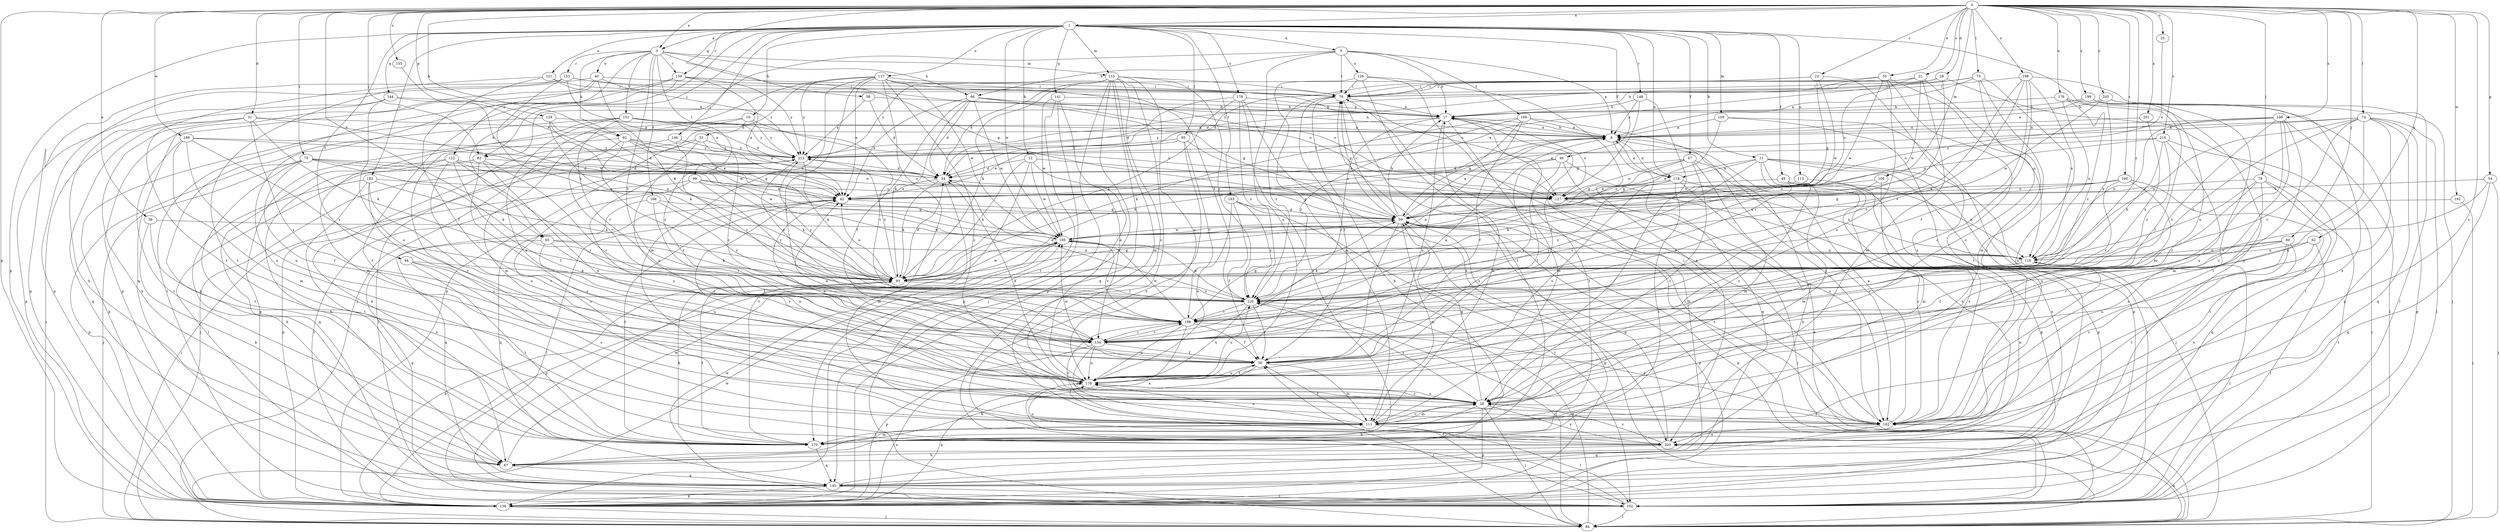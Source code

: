 strict digraph  {
0;
1;
3;
5;
8;
10;
11;
12;
17;
21;
22;
25;
26;
28;
31;
33;
34;
35;
39;
40;
42;
44;
46;
47;
48;
50;
54;
58;
59;
62;
65;
66;
67;
73;
74;
75;
76;
79;
80;
83;
84;
92;
93;
95;
99;
102;
106;
109;
110;
111;
113;
117;
118;
119;
121;
122;
126;
127;
129;
136;
141;
144;
145;
146;
148;
150;
151;
153;
154;
155;
160;
162;
163;
168;
169;
170;
176;
178;
179;
182;
188;
189;
192;
195;
196;
198;
199;
201;
203;
205;
212;
215;
220;
0 -> 1  [label=a];
0 -> 3  [label=a];
0 -> 21  [label=c];
0 -> 22  [label=c];
0 -> 25  [label=c];
0 -> 28  [label=d];
0 -> 31  [label=d];
0 -> 35  [label=e];
0 -> 39  [label=e];
0 -> 54  [label=g];
0 -> 58  [label=g];
0 -> 62  [label=h];
0 -> 65  [label=h];
0 -> 73  [label=i];
0 -> 74  [label=i];
0 -> 75  [label=i];
0 -> 79  [label=j];
0 -> 80  [label=j];
0 -> 83  [label=j];
0 -> 92  [label=k];
0 -> 106  [label=m];
0 -> 129  [label=p];
0 -> 136  [label=p];
0 -> 155  [label=s];
0 -> 160  [label=s];
0 -> 162  [label=s];
0 -> 176  [label=u];
0 -> 189  [label=w];
0 -> 192  [label=w];
0 -> 196  [label=x];
0 -> 198  [label=x];
0 -> 199  [label=x];
0 -> 201  [label=x];
0 -> 205  [label=y];
0 -> 215  [label=z];
0 -> 220  [label=z];
1 -> 3  [label=a];
1 -> 5  [label=a];
1 -> 10  [label=b];
1 -> 11  [label=b];
1 -> 12  [label=b];
1 -> 44  [label=f];
1 -> 46  [label=f];
1 -> 47  [label=f];
1 -> 48  [label=f];
1 -> 65  [label=h];
1 -> 83  [label=j];
1 -> 95  [label=l];
1 -> 109  [label=m];
1 -> 110  [label=m];
1 -> 113  [label=n];
1 -> 117  [label=n];
1 -> 118  [label=n];
1 -> 121  [label=o];
1 -> 136  [label=p];
1 -> 141  [label=q];
1 -> 144  [label=q];
1 -> 145  [label=q];
1 -> 146  [label=r];
1 -> 148  [label=r];
1 -> 150  [label=r];
1 -> 163  [label=t];
1 -> 178  [label=u];
1 -> 182  [label=v];
1 -> 195  [label=w];
3 -> 40  [label=e];
3 -> 59  [label=g];
3 -> 66  [label=h];
3 -> 92  [label=k];
3 -> 99  [label=l];
3 -> 110  [label=m];
3 -> 122  [label=o];
3 -> 150  [label=r];
3 -> 151  [label=r];
3 -> 153  [label=r];
3 -> 168  [label=t];
3 -> 188  [label=v];
5 -> 8  [label=a];
5 -> 17  [label=b];
5 -> 66  [label=h];
5 -> 76  [label=i];
5 -> 83  [label=j];
5 -> 126  [label=o];
5 -> 169  [label=t];
5 -> 179  [label=u];
8 -> 17  [label=b];
8 -> 93  [label=k];
8 -> 118  [label=n];
8 -> 145  [label=q];
8 -> 212  [label=y];
10 -> 33  [label=d];
10 -> 111  [label=m];
10 -> 136  [label=p];
10 -> 188  [label=v];
10 -> 212  [label=y];
11 -> 26  [label=c];
11 -> 59  [label=g];
11 -> 84  [label=j];
11 -> 102  [label=l];
11 -> 118  [label=n];
11 -> 136  [label=p];
11 -> 154  [label=r];
11 -> 203  [label=x];
12 -> 34  [label=d];
12 -> 93  [label=k];
12 -> 127  [label=o];
12 -> 154  [label=r];
12 -> 170  [label=t];
12 -> 195  [label=w];
17 -> 8  [label=a];
17 -> 111  [label=m];
17 -> 127  [label=o];
17 -> 154  [label=r];
17 -> 170  [label=t];
17 -> 179  [label=u];
17 -> 212  [label=y];
21 -> 76  [label=i];
21 -> 111  [label=m];
21 -> 127  [label=o];
21 -> 162  [label=s];
21 -> 195  [label=w];
21 -> 212  [label=y];
22 -> 34  [label=d];
22 -> 59  [label=g];
22 -> 76  [label=i];
22 -> 162  [label=s];
22 -> 195  [label=w];
25 -> 127  [label=o];
26 -> 42  [label=e];
26 -> 59  [label=g];
26 -> 67  [label=h];
26 -> 84  [label=j];
26 -> 111  [label=m];
26 -> 136  [label=p];
26 -> 162  [label=s];
26 -> 179  [label=u];
26 -> 203  [label=x];
26 -> 212  [label=y];
26 -> 220  [label=z];
28 -> 17  [label=b];
28 -> 76  [label=i];
28 -> 102  [label=l];
28 -> 154  [label=r];
28 -> 212  [label=y];
31 -> 8  [label=a];
31 -> 67  [label=h];
31 -> 84  [label=j];
31 -> 93  [label=k];
31 -> 119  [label=n];
31 -> 145  [label=q];
31 -> 154  [label=r];
33 -> 84  [label=j];
33 -> 102  [label=l];
33 -> 154  [label=r];
33 -> 179  [label=u];
33 -> 212  [label=y];
34 -> 42  [label=e];
34 -> 59  [label=g];
34 -> 93  [label=k];
34 -> 111  [label=m];
35 -> 34  [label=d];
35 -> 76  [label=i];
35 -> 119  [label=n];
35 -> 170  [label=t];
35 -> 179  [label=u];
35 -> 195  [label=w];
39 -> 67  [label=h];
39 -> 195  [label=w];
39 -> 203  [label=x];
40 -> 76  [label=i];
40 -> 93  [label=k];
40 -> 136  [label=p];
40 -> 145  [label=q];
40 -> 203  [label=x];
40 -> 212  [label=y];
42 -> 59  [label=g];
42 -> 102  [label=l];
42 -> 145  [label=q];
42 -> 170  [label=t];
44 -> 93  [label=k];
44 -> 154  [label=r];
44 -> 162  [label=s];
44 -> 170  [label=t];
46 -> 34  [label=d];
46 -> 50  [label=f];
46 -> 136  [label=p];
46 -> 154  [label=r];
46 -> 162  [label=s];
47 -> 26  [label=c];
47 -> 34  [label=d];
47 -> 59  [label=g];
47 -> 111  [label=m];
47 -> 127  [label=o];
47 -> 162  [label=s];
48 -> 42  [label=e];
48 -> 93  [label=k];
48 -> 111  [label=m];
48 -> 119  [label=n];
48 -> 162  [label=s];
48 -> 203  [label=x];
50 -> 42  [label=e];
50 -> 67  [label=h];
50 -> 111  [label=m];
50 -> 179  [label=u];
50 -> 195  [label=w];
54 -> 84  [label=j];
54 -> 127  [label=o];
54 -> 145  [label=q];
54 -> 188  [label=v];
58 -> 17  [label=b];
58 -> 34  [label=d];
58 -> 212  [label=y];
59 -> 8  [label=a];
59 -> 17  [label=b];
59 -> 50  [label=f];
59 -> 76  [label=i];
59 -> 111  [label=m];
59 -> 136  [label=p];
59 -> 162  [label=s];
59 -> 195  [label=w];
62 -> 102  [label=l];
62 -> 119  [label=n];
62 -> 154  [label=r];
62 -> 179  [label=u];
65 -> 93  [label=k];
65 -> 119  [label=n];
65 -> 145  [label=q];
65 -> 154  [label=r];
65 -> 179  [label=u];
66 -> 8  [label=a];
66 -> 17  [label=b];
66 -> 34  [label=d];
66 -> 42  [label=e];
66 -> 50  [label=f];
66 -> 59  [label=g];
66 -> 93  [label=k];
66 -> 195  [label=w];
67 -> 145  [label=q];
67 -> 195  [label=w];
73 -> 8  [label=a];
73 -> 26  [label=c];
73 -> 42  [label=e];
73 -> 76  [label=i];
73 -> 111  [label=m];
73 -> 119  [label=n];
74 -> 8  [label=a];
74 -> 42  [label=e];
74 -> 102  [label=l];
74 -> 119  [label=n];
74 -> 136  [label=p];
74 -> 145  [label=q];
74 -> 162  [label=s];
74 -> 179  [label=u];
74 -> 188  [label=v];
74 -> 220  [label=z];
75 -> 34  [label=d];
75 -> 50  [label=f];
75 -> 84  [label=j];
75 -> 93  [label=k];
75 -> 127  [label=o];
75 -> 136  [label=p];
75 -> 170  [label=t];
75 -> 195  [label=w];
76 -> 17  [label=b];
76 -> 50  [label=f];
76 -> 59  [label=g];
76 -> 67  [label=h];
76 -> 102  [label=l];
76 -> 220  [label=z];
79 -> 42  [label=e];
79 -> 102  [label=l];
79 -> 119  [label=n];
79 -> 154  [label=r];
79 -> 162  [label=s];
79 -> 170  [label=t];
80 -> 50  [label=f];
80 -> 93  [label=k];
80 -> 119  [label=n];
80 -> 162  [label=s];
80 -> 170  [label=t];
80 -> 203  [label=x];
83 -> 34  [label=d];
83 -> 102  [label=l];
83 -> 154  [label=r];
83 -> 162  [label=s];
83 -> 179  [label=u];
84 -> 8  [label=a];
84 -> 76  [label=i];
84 -> 195  [label=w];
84 -> 203  [label=x];
84 -> 220  [label=z];
92 -> 26  [label=c];
92 -> 34  [label=d];
92 -> 42  [label=e];
92 -> 59  [label=g];
92 -> 188  [label=v];
92 -> 212  [label=y];
92 -> 220  [label=z];
93 -> 34  [label=d];
93 -> 42  [label=e];
93 -> 59  [label=g];
93 -> 170  [label=t];
93 -> 195  [label=w];
93 -> 212  [label=y];
93 -> 220  [label=z];
95 -> 42  [label=e];
95 -> 127  [label=o];
95 -> 188  [label=v];
95 -> 203  [label=x];
95 -> 212  [label=y];
99 -> 42  [label=e];
99 -> 84  [label=j];
99 -> 93  [label=k];
99 -> 127  [label=o];
99 -> 162  [label=s];
99 -> 220  [label=z];
102 -> 50  [label=f];
102 -> 59  [label=g];
102 -> 84  [label=j];
102 -> 195  [label=w];
106 -> 111  [label=m];
106 -> 127  [label=o];
106 -> 188  [label=v];
109 -> 8  [label=a];
109 -> 136  [label=p];
109 -> 195  [label=w];
109 -> 203  [label=x];
110 -> 26  [label=c];
110 -> 34  [label=d];
110 -> 76  [label=i];
110 -> 84  [label=j];
110 -> 93  [label=k];
110 -> 102  [label=l];
110 -> 111  [label=m];
110 -> 136  [label=p];
110 -> 145  [label=q];
110 -> 179  [label=u];
110 -> 220  [label=z];
111 -> 17  [label=b];
111 -> 26  [label=c];
111 -> 50  [label=f];
111 -> 102  [label=l];
111 -> 170  [label=t];
111 -> 179  [label=u];
111 -> 188  [label=v];
113 -> 127  [label=o];
113 -> 162  [label=s];
117 -> 26  [label=c];
117 -> 42  [label=e];
117 -> 76  [label=i];
117 -> 84  [label=j];
117 -> 102  [label=l];
117 -> 111  [label=m];
117 -> 127  [label=o];
117 -> 136  [label=p];
117 -> 154  [label=r];
117 -> 195  [label=w];
117 -> 212  [label=y];
117 -> 220  [label=z];
118 -> 8  [label=a];
118 -> 67  [label=h];
118 -> 119  [label=n];
118 -> 127  [label=o];
118 -> 170  [label=t];
118 -> 179  [label=u];
118 -> 220  [label=z];
119 -> 93  [label=k];
119 -> 102  [label=l];
119 -> 220  [label=z];
121 -> 50  [label=f];
121 -> 76  [label=i];
121 -> 127  [label=o];
121 -> 170  [label=t];
122 -> 26  [label=c];
122 -> 34  [label=d];
122 -> 50  [label=f];
122 -> 67  [label=h];
122 -> 127  [label=o];
122 -> 145  [label=q];
122 -> 154  [label=r];
126 -> 76  [label=i];
126 -> 111  [label=m];
126 -> 162  [label=s];
126 -> 170  [label=t];
126 -> 203  [label=x];
127 -> 84  [label=j];
129 -> 8  [label=a];
129 -> 42  [label=e];
129 -> 93  [label=k];
129 -> 136  [label=p];
129 -> 195  [label=w];
136 -> 59  [label=g];
136 -> 84  [label=j];
136 -> 93  [label=k];
136 -> 179  [label=u];
141 -> 17  [label=b];
141 -> 136  [label=p];
141 -> 170  [label=t];
141 -> 179  [label=u];
141 -> 195  [label=w];
144 -> 17  [label=b];
144 -> 67  [label=h];
144 -> 136  [label=p];
144 -> 179  [label=u];
144 -> 195  [label=w];
145 -> 17  [label=b];
145 -> 102  [label=l];
145 -> 136  [label=p];
146 -> 67  [label=h];
146 -> 188  [label=v];
146 -> 212  [label=y];
148 -> 8  [label=a];
148 -> 17  [label=b];
148 -> 26  [label=c];
148 -> 50  [label=f];
150 -> 42  [label=e];
150 -> 76  [label=i];
150 -> 102  [label=l];
150 -> 136  [label=p];
150 -> 170  [label=t];
150 -> 212  [label=y];
151 -> 8  [label=a];
151 -> 34  [label=d];
151 -> 67  [label=h];
151 -> 111  [label=m];
151 -> 127  [label=o];
151 -> 179  [label=u];
151 -> 188  [label=v];
151 -> 212  [label=y];
153 -> 42  [label=e];
153 -> 76  [label=i];
153 -> 93  [label=k];
153 -> 127  [label=o];
153 -> 136  [label=p];
153 -> 170  [label=t];
154 -> 8  [label=a];
154 -> 50  [label=f];
154 -> 111  [label=m];
154 -> 136  [label=p];
154 -> 179  [label=u];
154 -> 188  [label=v];
155 -> 42  [label=e];
160 -> 26  [label=c];
160 -> 42  [label=e];
160 -> 59  [label=g];
160 -> 127  [label=o];
160 -> 145  [label=q];
160 -> 188  [label=v];
162 -> 8  [label=a];
162 -> 76  [label=i];
162 -> 102  [label=l];
162 -> 119  [label=n];
162 -> 145  [label=q];
162 -> 203  [label=x];
163 -> 50  [label=f];
163 -> 59  [label=g];
163 -> 102  [label=l];
163 -> 179  [label=u];
163 -> 220  [label=z];
168 -> 59  [label=g];
168 -> 145  [label=q];
168 -> 154  [label=r];
168 -> 220  [label=z];
169 -> 8  [label=a];
169 -> 50  [label=f];
169 -> 59  [label=g];
169 -> 93  [label=k];
169 -> 162  [label=s];
169 -> 220  [label=z];
170 -> 93  [label=k];
170 -> 111  [label=m];
170 -> 145  [label=q];
176 -> 17  [label=b];
176 -> 50  [label=f];
176 -> 119  [label=n];
176 -> 136  [label=p];
176 -> 220  [label=z];
178 -> 17  [label=b];
178 -> 34  [label=d];
178 -> 93  [label=k];
178 -> 170  [label=t];
178 -> 203  [label=x];
178 -> 220  [label=z];
179 -> 26  [label=c];
179 -> 34  [label=d];
179 -> 42  [label=e];
179 -> 50  [label=f];
179 -> 84  [label=j];
179 -> 136  [label=p];
179 -> 220  [label=z];
182 -> 26  [label=c];
182 -> 42  [label=e];
182 -> 67  [label=h];
182 -> 93  [label=k];
182 -> 170  [label=t];
182 -> 179  [label=u];
188 -> 50  [label=f];
188 -> 59  [label=g];
188 -> 154  [label=r];
188 -> 162  [label=s];
188 -> 179  [label=u];
188 -> 195  [label=w];
188 -> 203  [label=x];
189 -> 111  [label=m];
189 -> 127  [label=o];
189 -> 170  [label=t];
189 -> 179  [label=u];
189 -> 212  [label=y];
189 -> 220  [label=z];
192 -> 59  [label=g];
192 -> 84  [label=j];
195 -> 119  [label=n];
195 -> 136  [label=p];
195 -> 188  [label=v];
196 -> 8  [label=a];
196 -> 26  [label=c];
196 -> 102  [label=l];
196 -> 111  [label=m];
196 -> 119  [label=n];
196 -> 127  [label=o];
196 -> 154  [label=r];
196 -> 188  [label=v];
198 -> 26  [label=c];
198 -> 50  [label=f];
198 -> 76  [label=i];
198 -> 84  [label=j];
198 -> 154  [label=r];
198 -> 188  [label=v];
198 -> 203  [label=x];
199 -> 8  [label=a];
199 -> 17  [label=b];
199 -> 26  [label=c];
199 -> 170  [label=t];
201 -> 8  [label=a];
201 -> 220  [label=z];
203 -> 26  [label=c];
203 -> 59  [label=g];
203 -> 67  [label=h];
203 -> 179  [label=u];
205 -> 17  [label=b];
205 -> 93  [label=k];
205 -> 102  [label=l];
205 -> 195  [label=w];
205 -> 203  [label=x];
212 -> 34  [label=d];
212 -> 93  [label=k];
212 -> 102  [label=l];
212 -> 136  [label=p];
212 -> 154  [label=r];
212 -> 220  [label=z];
215 -> 84  [label=j];
215 -> 93  [label=k];
215 -> 127  [label=o];
215 -> 179  [label=u];
215 -> 212  [label=y];
215 -> 220  [label=z];
220 -> 8  [label=a];
220 -> 34  [label=d];
220 -> 50  [label=f];
220 -> 84  [label=j];
220 -> 179  [label=u];
220 -> 188  [label=v];
220 -> 195  [label=w];
220 -> 212  [label=y];
}

